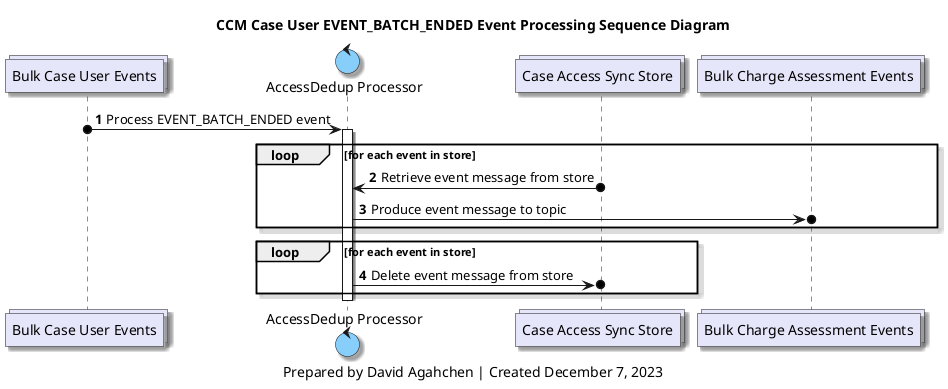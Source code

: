 @startuml
'hide footbox

skinparam Shadowing true
skinparam CollectionsBackgroundColor Lavender
skinparam ControlBackgroundColor LightSkyBlue
skinparam BoundaryBackgroundColor LightGrey

/' 
Available colours
https://plantuml-documentation.readthedocs.io/en/latest/formatting/color-names.html
'/

collections bulk_case_users_topic as "Bulk Case User Events"
control accessdedup_processor as "AccessDedup Processor"
collections case_access_sync_store as "Case Access Sync Store"
collections bulk_charge_assessments_topic as "Bulk Charge Assessment Events"

title
CCM Case User EVENT_BATCH_ENDED Event Processing Sequence Diagram
end title

autonumber

bulk_case_users_topic o-> accessdedup_processor : Process EVENT_BATCH_ENDED event

activate accessdedup_processor

loop for each event in store
    accessdedup_processor <-o case_access_sync_store : Retrieve event message from store
    accessdedup_processor ->o bulk_charge_assessments_topic : Produce event message to topic
end loop

loop for each event in store
    accessdedup_processor ->o case_access_sync_store : Delete event message from store
end loop

deactivate accessdedup_processor

caption
Prepared by David Agahchen | Created December 7, 2023
end caption
@enduml